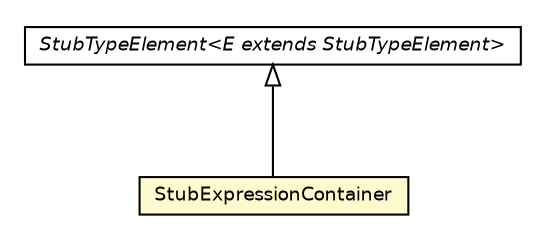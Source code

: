 #!/usr/local/bin/dot
#
# Class diagram 
# Generated by UMLGraph version 5.2 (http://www.umlgraph.org/)
#

digraph G {
	edge [fontname="Helvetica",fontsize=10,labelfontname="Helvetica",labelfontsize=10];
	node [fontname="Helvetica",fontsize=10,shape=plaintext];
	nodesep=0.25;
	ranksep=0.5;
	// chameleon.core.expression.StubExpressionContainer
	c7202 [label=<<table title="chameleon.core.expression.StubExpressionContainer" border="0" cellborder="1" cellspacing="0" cellpadding="2" port="p" bgcolor="lemonChiffon" href="./StubExpressionContainer.html">
		<tr><td><table border="0" cellspacing="0" cellpadding="1">
<tr><td align="center" balign="center"> StubExpressionContainer </td></tr>
		</table></td></tr>
		</table>>, fontname="Helvetica", fontcolor="black", fontsize=9.0];
	// chameleon.core.type.StubTypeElement<E extends chameleon.core.type.StubTypeElement>
	c7313 [label=<<table title="chameleon.core.type.StubTypeElement" border="0" cellborder="1" cellspacing="0" cellpadding="2" port="p" href="../type/StubTypeElement.html">
		<tr><td><table border="0" cellspacing="0" cellpadding="1">
<tr><td align="center" balign="center"><font face="Helvetica-Oblique"> StubTypeElement&lt;E extends StubTypeElement&gt; </font></td></tr>
		</table></td></tr>
		</table>>, fontname="Helvetica", fontcolor="black", fontsize=9.0];
	//chameleon.core.expression.StubExpressionContainer extends chameleon.core.type.StubTypeElement<chameleon.core.expression.StubExpressionContainer>
	c7313:p -> c7202:p [dir=back,arrowtail=empty];
}

